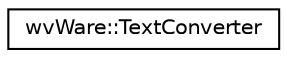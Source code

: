 digraph "类继承关系图"
{
  edge [fontname="Helvetica",fontsize="10",labelfontname="Helvetica",labelfontsize="10"];
  node [fontname="Helvetica",fontsize="10",shape=record];
  rankdir="LR";
  Node0 [label="wvWare::TextConverter",height=0.2,width=0.4,color="black", fillcolor="white", style="filled",URL="$classwv_ware_1_1_text_converter.html"];
}
